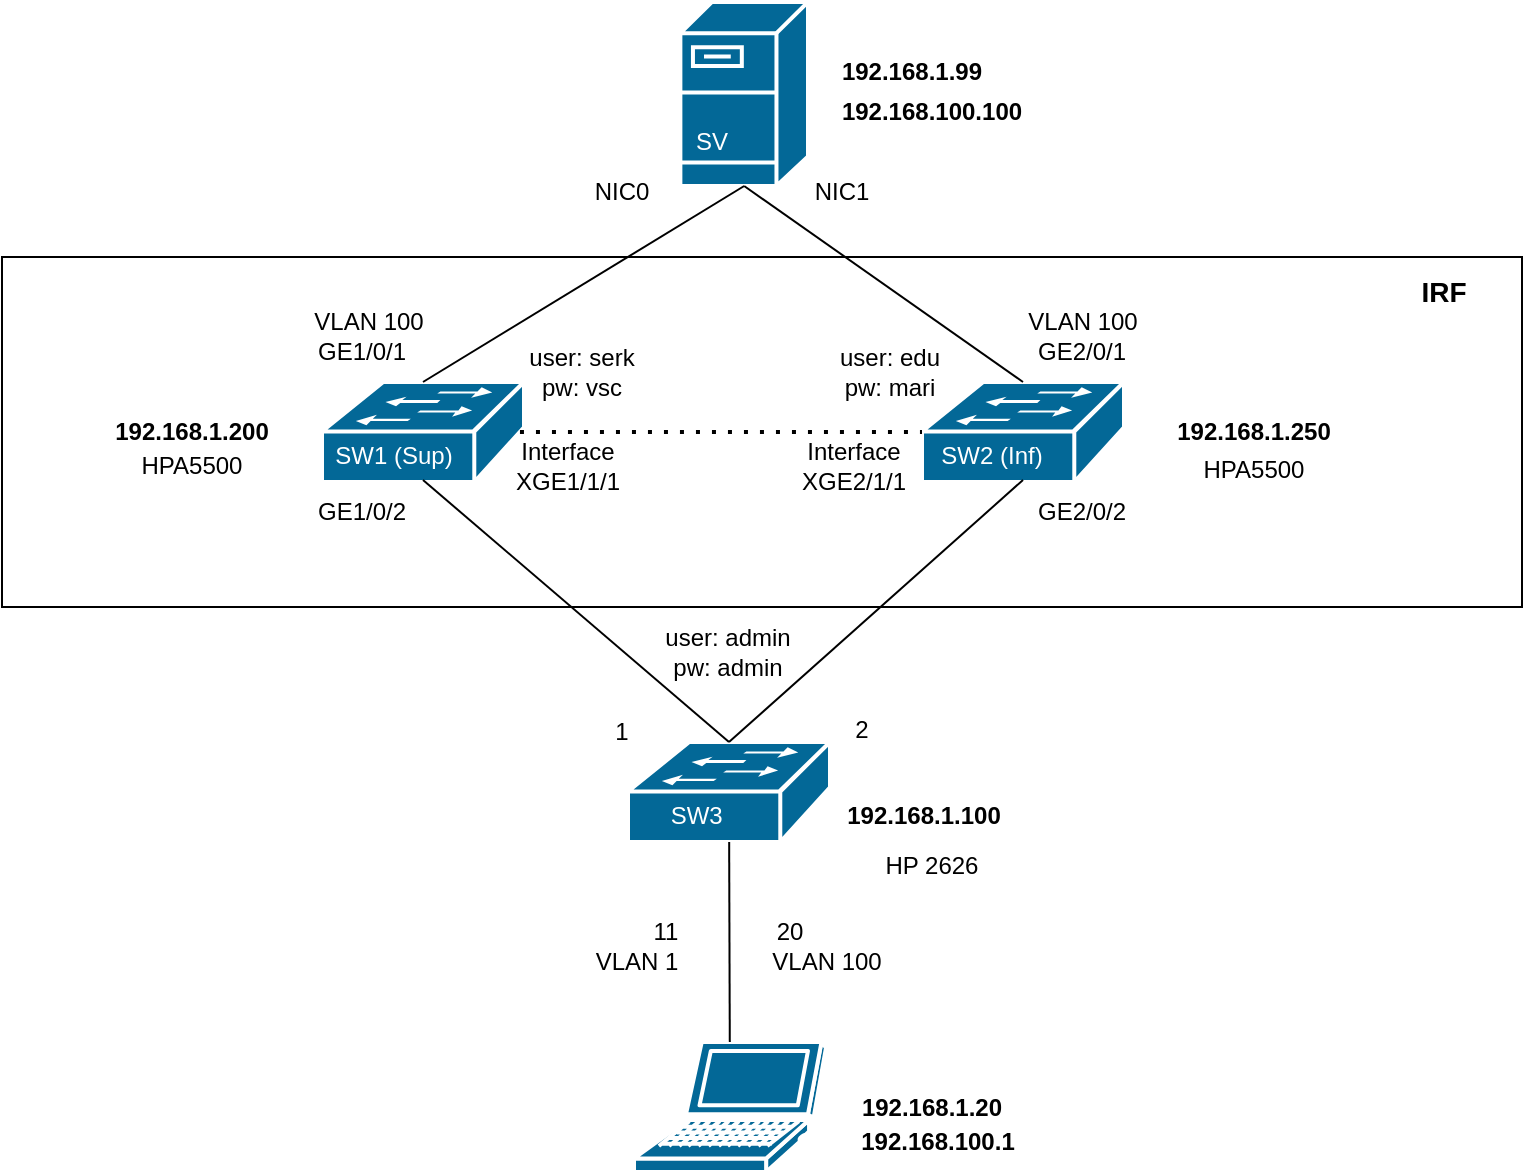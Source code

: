 <mxfile version="15.8.6" type="device"><diagram id="3_hVjAKR3BG_iCWY-KO3" name="Page-1"><mxGraphModel dx="1038" dy="521" grid="1" gridSize="10" guides="1" tooltips="1" connect="1" arrows="1" fold="1" page="1" pageScale="1" pageWidth="827" pageHeight="1169" math="0" shadow="0"><root><mxCell id="0"/><mxCell id="1" parent="0"/><mxCell id="MTjZEaN56mlD2TIXyhYa-2" value="" style="rounded=0;whiteSpace=wrap;html=1;" parent="1" vertex="1"><mxGeometry x="50" y="147.5" width="760" height="175" as="geometry"/></mxCell><mxCell id="qsTZRitt9O_mRz273cVT-1" value="" style="shape=mxgraph.cisco.switches.workgroup_switch;sketch=0;html=1;pointerEvents=1;dashed=0;fillColor=#036897;strokeColor=#ffffff;strokeWidth=2;verticalLabelPosition=bottom;verticalAlign=top;align=center;outlineConnect=0;" parent="1" vertex="1"><mxGeometry x="210" y="210" width="101" height="50" as="geometry"/></mxCell><mxCell id="qsTZRitt9O_mRz273cVT-2" value="" style="shape=mxgraph.cisco.switches.workgroup_switch;sketch=0;html=1;pointerEvents=1;dashed=0;fillColor=#036897;strokeColor=#ffffff;strokeWidth=2;verticalLabelPosition=bottom;verticalAlign=top;align=center;outlineConnect=0;" parent="1" vertex="1"><mxGeometry x="510" y="210" width="101" height="50" as="geometry"/></mxCell><mxCell id="qsTZRitt9O_mRz273cVT-3" value="" style="shape=mxgraph.cisco.switches.workgroup_switch;sketch=0;html=1;pointerEvents=1;dashed=0;fillColor=#036897;strokeColor=#ffffff;strokeWidth=2;verticalLabelPosition=bottom;verticalAlign=top;align=center;outlineConnect=0;" parent="1" vertex="1"><mxGeometry x="363" y="390" width="101" height="50" as="geometry"/></mxCell><mxCell id="qsTZRitt9O_mRz273cVT-4" value="" style="shape=mxgraph.cisco.servers.fileserver;sketch=0;html=1;pointerEvents=1;dashed=0;fillColor=#036897;strokeColor=#ffffff;strokeWidth=2;verticalLabelPosition=bottom;verticalAlign=top;align=center;outlineConnect=0;" parent="1" vertex="1"><mxGeometry x="389.19" y="20" width="63.81" height="92" as="geometry"/></mxCell><mxCell id="qsTZRitt9O_mRz273cVT-6" value="" style="shape=mxgraph.cisco.computers_and_peripherals.laptop;sketch=0;html=1;pointerEvents=1;dashed=0;fillColor=#036897;strokeColor=#ffffff;strokeWidth=2;verticalLabelPosition=bottom;verticalAlign=top;align=center;outlineConnect=0;" parent="1" vertex="1"><mxGeometry x="366" y="540" width="96" height="65" as="geometry"/></mxCell><mxCell id="qsTZRitt9O_mRz273cVT-8" value="" style="endArrow=none;html=1;rounded=0;exitX=0.5;exitY=0;exitDx=0;exitDy=0;exitPerimeter=0;entryX=0.5;entryY=1;entryDx=0;entryDy=0;entryPerimeter=0;" parent="1" source="qsTZRitt9O_mRz273cVT-1" target="qsTZRitt9O_mRz273cVT-4" edge="1"><mxGeometry width="50" height="50" relative="1" as="geometry"><mxPoint x="390" y="220" as="sourcePoint"/><mxPoint x="440" y="170" as="targetPoint"/></mxGeometry></mxCell><mxCell id="qsTZRitt9O_mRz273cVT-10" value="" style="endArrow=none;html=1;rounded=0;entryX=0.5;entryY=1;entryDx=0;entryDy=0;entryPerimeter=0;exitX=0.5;exitY=0;exitDx=0;exitDy=0;exitPerimeter=0;" parent="1" source="qsTZRitt9O_mRz273cVT-2" target="qsTZRitt9O_mRz273cVT-4" edge="1"><mxGeometry width="50" height="50" relative="1" as="geometry"><mxPoint x="390" y="220" as="sourcePoint"/><mxPoint x="440" y="170" as="targetPoint"/></mxGeometry></mxCell><mxCell id="qsTZRitt9O_mRz273cVT-11" value="" style="endArrow=none;html=1;rounded=0;exitX=0.5;exitY=0.98;exitDx=0;exitDy=0;exitPerimeter=0;entryX=0.5;entryY=0;entryDx=0;entryDy=0;entryPerimeter=0;" parent="1" source="qsTZRitt9O_mRz273cVT-1" target="qsTZRitt9O_mRz273cVT-3" edge="1"><mxGeometry width="50" height="50" relative="1" as="geometry"><mxPoint x="380" y="220" as="sourcePoint"/><mxPoint x="440" y="170" as="targetPoint"/></mxGeometry></mxCell><mxCell id="qsTZRitt9O_mRz273cVT-12" value="" style="endArrow=none;html=1;rounded=0;entryX=0.5;entryY=0.98;entryDx=0;entryDy=0;entryPerimeter=0;exitX=0.5;exitY=0;exitDx=0;exitDy=0;exitPerimeter=0;" parent="1" source="qsTZRitt9O_mRz273cVT-3" target="qsTZRitt9O_mRz273cVT-2" edge="1"><mxGeometry width="50" height="50" relative="1" as="geometry"><mxPoint x="390" y="220" as="sourcePoint"/><mxPoint x="440" y="170" as="targetPoint"/></mxGeometry></mxCell><mxCell id="qsTZRitt9O_mRz273cVT-13" value="" style="endArrow=none;dashed=1;html=1;dashPattern=1 3;strokeWidth=2;rounded=0;exitX=0.98;exitY=0.5;exitDx=0;exitDy=0;exitPerimeter=0;" parent="1" source="qsTZRitt9O_mRz273cVT-1" target="qsTZRitt9O_mRz273cVT-2" edge="1"><mxGeometry width="50" height="50" relative="1" as="geometry"><mxPoint x="390" y="220" as="sourcePoint"/><mxPoint x="440" y="170" as="targetPoint"/></mxGeometry></mxCell><mxCell id="qsTZRitt9O_mRz273cVT-15" value="" style="endArrow=none;html=1;rounded=0;" parent="1" source="qsTZRitt9O_mRz273cVT-3" target="qsTZRitt9O_mRz273cVT-6" edge="1"><mxGeometry width="50" height="50" relative="1" as="geometry"><mxPoint x="390" y="420" as="sourcePoint"/><mxPoint x="440" y="370" as="targetPoint"/></mxGeometry></mxCell><mxCell id="qsTZRitt9O_mRz273cVT-17" value="NIC0" style="text;html=1;strokeColor=none;fillColor=none;align=center;verticalAlign=middle;whiteSpace=wrap;rounded=0;" parent="1" vertex="1"><mxGeometry x="330" y="100" width="60" height="30" as="geometry"/></mxCell><mxCell id="qsTZRitt9O_mRz273cVT-18" value="NIC1" style="text;html=1;strokeColor=none;fillColor=none;align=center;verticalAlign=middle;whiteSpace=wrap;rounded=0;" parent="1" vertex="1"><mxGeometry x="440" y="100" width="60" height="30" as="geometry"/></mxCell><mxCell id="qsTZRitt9O_mRz273cVT-19" value="GE1/0/1" style="text;html=1;strokeColor=none;fillColor=none;align=center;verticalAlign=middle;whiteSpace=wrap;rounded=0;" parent="1" vertex="1"><mxGeometry x="200" y="180" width="60" height="30" as="geometry"/></mxCell><mxCell id="qsTZRitt9O_mRz273cVT-20" value="GE2/0/1" style="text;html=1;strokeColor=none;fillColor=none;align=center;verticalAlign=middle;whiteSpace=wrap;rounded=0;" parent="1" vertex="1"><mxGeometry x="560" y="180" width="60" height="30" as="geometry"/></mxCell><mxCell id="qsTZRitt9O_mRz273cVT-21" value="GE1/0/2" style="text;html=1;strokeColor=none;fillColor=none;align=center;verticalAlign=middle;whiteSpace=wrap;rounded=0;" parent="1" vertex="1"><mxGeometry x="200" y="260" width="60" height="30" as="geometry"/></mxCell><mxCell id="qsTZRitt9O_mRz273cVT-22" value="GE2/0/2" style="text;html=1;strokeColor=none;fillColor=none;align=center;verticalAlign=middle;whiteSpace=wrap;rounded=0;" parent="1" vertex="1"><mxGeometry x="560" y="260" width="60" height="30" as="geometry"/></mxCell><mxCell id="qsTZRitt9O_mRz273cVT-23" value="1" style="text;html=1;strokeColor=none;fillColor=none;align=center;verticalAlign=middle;whiteSpace=wrap;rounded=0;" parent="1" vertex="1"><mxGeometry x="330" y="370" width="60" height="30" as="geometry"/></mxCell><mxCell id="qsTZRitt9O_mRz273cVT-24" value="2" style="text;html=1;strokeColor=none;fillColor=none;align=center;verticalAlign=middle;whiteSpace=wrap;rounded=0;" parent="1" vertex="1"><mxGeometry x="450" y="369" width="60" height="30" as="geometry"/></mxCell><mxCell id="qsTZRitt9O_mRz273cVT-25" value="11" style="text;html=1;strokeColor=none;fillColor=none;align=center;verticalAlign=middle;whiteSpace=wrap;rounded=0;" parent="1" vertex="1"><mxGeometry x="352" y="470" width="60" height="30" as="geometry"/></mxCell><mxCell id="qsTZRitt9O_mRz273cVT-26" value="&lt;b&gt;192.168.1.250&lt;br&gt;&lt;/b&gt;" style="text;html=1;strokeColor=none;fillColor=none;align=center;verticalAlign=middle;whiteSpace=wrap;rounded=0;" parent="1" vertex="1"><mxGeometry x="611" y="220" width="130" height="30" as="geometry"/></mxCell><mxCell id="qsTZRitt9O_mRz273cVT-28" value="&lt;b&gt;192.168.1.200&lt;/b&gt;" style="text;html=1;strokeColor=none;fillColor=none;align=center;verticalAlign=middle;whiteSpace=wrap;rounded=0;" parent="1" vertex="1"><mxGeometry x="80" y="220" width="130" height="30" as="geometry"/></mxCell><mxCell id="qsTZRitt9O_mRz273cVT-30" style="edgeStyle=orthogonalEdgeStyle;rounded=0;orthogonalLoop=1;jettySize=auto;html=1;exitX=0.5;exitY=1;exitDx=0;exitDy=0;" parent="1" source="qsTZRitt9O_mRz273cVT-28" target="qsTZRitt9O_mRz273cVT-28" edge="1"><mxGeometry relative="1" as="geometry"/></mxCell><mxCell id="qsTZRitt9O_mRz273cVT-31" value="&lt;font color=&quot;#ffffff&quot;&gt;SW1 (Sup)&lt;/font&gt;" style="text;html=1;strokeColor=none;fillColor=none;align=center;verticalAlign=middle;whiteSpace=wrap;rounded=0;" parent="1" vertex="1"><mxGeometry x="211" y="237" width="70" height="20" as="geometry"/></mxCell><mxCell id="qsTZRitt9O_mRz273cVT-32" value="&lt;font color=&quot;#ffffff&quot;&gt;SW2 (Inf)&lt;/font&gt;" style="text;html=1;strokeColor=none;fillColor=none;align=center;verticalAlign=middle;whiteSpace=wrap;rounded=0;" parent="1" vertex="1"><mxGeometry x="510" y="237" width="70" height="20" as="geometry"/></mxCell><mxCell id="qsTZRitt9O_mRz273cVT-33" value="&lt;font color=&quot;#000000&quot;&gt;HPA5500&lt;/font&gt;" style="text;html=1;strokeColor=none;fillColor=none;align=center;verticalAlign=middle;whiteSpace=wrap;rounded=0;fontColor=#FFFFFF;" parent="1" vertex="1"><mxGeometry x="646" y="240" width="60" height="27" as="geometry"/></mxCell><mxCell id="qsTZRitt9O_mRz273cVT-34" value="&lt;font color=&quot;#000000&quot;&gt;HPA5500&lt;/font&gt;" style="text;html=1;strokeColor=none;fillColor=none;align=center;verticalAlign=middle;whiteSpace=wrap;rounded=0;fontColor=#FFFFFF;" parent="1" vertex="1"><mxGeometry x="115" y="237" width="60" height="30" as="geometry"/></mxCell><mxCell id="qsTZRitt9O_mRz273cVT-35" value="&lt;font color=&quot;#ffffff&quot;&gt;SW3&amp;nbsp;&lt;/font&gt;" style="text;html=1;strokeColor=none;fillColor=none;align=center;verticalAlign=middle;whiteSpace=wrap;rounded=0;" parent="1" vertex="1"><mxGeometry x="364" y="417" width="70" height="20" as="geometry"/></mxCell><mxCell id="qsTZRitt9O_mRz273cVT-36" value="&lt;font color=&quot;#000000&quot;&gt;HP 2626&lt;/font&gt;" style="text;html=1;strokeColor=none;fillColor=none;align=center;verticalAlign=middle;whiteSpace=wrap;rounded=0;fontColor=#FFFFFF;" parent="1" vertex="1"><mxGeometry x="485" y="437" width="60" height="30" as="geometry"/></mxCell><mxCell id="qsTZRitt9O_mRz273cVT-39" value="&lt;font color=&quot;#ffffff&quot;&gt;SV&lt;/font&gt;" style="text;html=1;strokeColor=none;fillColor=none;align=center;verticalAlign=middle;whiteSpace=wrap;rounded=0;" parent="1" vertex="1"><mxGeometry x="370" y="80" width="70" height="20" as="geometry"/></mxCell><mxCell id="REqjiyqOwujxJvuHEKtk-1" value="&lt;b&gt;192.168.1.20&lt;br&gt;&lt;/b&gt;" style="text;html=1;strokeColor=none;fillColor=none;align=center;verticalAlign=middle;whiteSpace=wrap;rounded=0;" parent="1" vertex="1"><mxGeometry x="450" y="555" width="130" height="35" as="geometry"/></mxCell><mxCell id="REqjiyqOwujxJvuHEKtk-2" value="&lt;b&gt;192.168.1.100&lt;br&gt;&lt;/b&gt;" style="text;html=1;strokeColor=none;fillColor=none;align=center;verticalAlign=middle;whiteSpace=wrap;rounded=0;" parent="1" vertex="1"><mxGeometry x="445.81" y="412" width="130" height="30" as="geometry"/></mxCell><mxCell id="qACAYwGb_EUdIR8ZZgvA-1" value="user: serk&lt;br&gt;pw: vsc" style="text;html=1;strokeColor=none;fillColor=none;align=center;verticalAlign=middle;whiteSpace=wrap;rounded=0;" parent="1" vertex="1"><mxGeometry x="310" y="190" width="60" height="30" as="geometry"/></mxCell><mxCell id="qACAYwGb_EUdIR8ZZgvA-2" value="user: edu&lt;br&gt;pw: mari" style="text;html=1;strokeColor=none;fillColor=none;align=center;verticalAlign=middle;whiteSpace=wrap;rounded=0;" parent="1" vertex="1"><mxGeometry x="464" y="190" width="60" height="30" as="geometry"/></mxCell><mxCell id="qACAYwGb_EUdIR8ZZgvA-3" value="user: admin&lt;br&gt;pw: admin" style="text;html=1;strokeColor=none;fillColor=none;align=center;verticalAlign=middle;whiteSpace=wrap;rounded=0;" parent="1" vertex="1"><mxGeometry x="380" y="330" width="65.81" height="30" as="geometry"/></mxCell><mxCell id="a2grdhPa-Lf30a7VbFd9-2" value="&lt;font color=&quot;#000000&quot;&gt;Interface XGE1/1/1&lt;/font&gt;" style="text;html=1;strokeColor=none;fillColor=none;align=center;verticalAlign=middle;whiteSpace=wrap;rounded=0;fontColor=#FFFFFF;" parent="1" vertex="1"><mxGeometry x="303" y="237" width="60" height="30" as="geometry"/></mxCell><mxCell id="a2grdhPa-Lf30a7VbFd9-4" value="&lt;font color=&quot;#000000&quot;&gt;Interface XGE2/1/1&lt;/font&gt;" style="text;html=1;strokeColor=none;fillColor=none;align=center;verticalAlign=middle;whiteSpace=wrap;rounded=0;fontColor=#FFFFFF;" parent="1" vertex="1"><mxGeometry x="445.81" y="237" width="60" height="30" as="geometry"/></mxCell><mxCell id="aIzndt_dhK92WrtsNYRf-1" value="VLAN 100" style="text;html=1;strokeColor=none;fillColor=none;align=center;verticalAlign=middle;whiteSpace=wrap;rounded=0;" vertex="1" parent="1"><mxGeometry x="415" y="490" width="95" height="20" as="geometry"/></mxCell><mxCell id="aIzndt_dhK92WrtsNYRf-2" value="20" style="text;html=1;strokeColor=none;fillColor=none;align=center;verticalAlign=middle;whiteSpace=wrap;rounded=0;" vertex="1" parent="1"><mxGeometry x="414" y="470" width="60" height="30" as="geometry"/></mxCell><mxCell id="aIzndt_dhK92WrtsNYRf-4" value="VLAN 1" style="text;html=1;strokeColor=none;fillColor=none;align=center;verticalAlign=middle;whiteSpace=wrap;rounded=0;" vertex="1" parent="1"><mxGeometry x="320" y="490" width="95" height="20" as="geometry"/></mxCell><mxCell id="aIzndt_dhK92WrtsNYRf-6" value="VLAN 100" style="text;html=1;strokeColor=none;fillColor=none;align=center;verticalAlign=middle;whiteSpace=wrap;rounded=0;" vertex="1" parent="1"><mxGeometry x="186" y="170" width="95" height="20" as="geometry"/></mxCell><mxCell id="aIzndt_dhK92WrtsNYRf-7" value="VLAN 100" style="text;html=1;strokeColor=none;fillColor=none;align=center;verticalAlign=middle;whiteSpace=wrap;rounded=0;" vertex="1" parent="1"><mxGeometry x="542.5" y="170" width="95" height="20" as="geometry"/></mxCell><mxCell id="aIzndt_dhK92WrtsNYRf-8" value="&lt;b&gt;192.168.1.99&lt;br&gt;&lt;/b&gt;" style="text;html=1;strokeColor=none;fillColor=none;align=center;verticalAlign=middle;whiteSpace=wrap;rounded=0;" vertex="1" parent="1"><mxGeometry x="440" y="40" width="130" height="30" as="geometry"/></mxCell><mxCell id="aIzndt_dhK92WrtsNYRf-9" value="&lt;b&gt;192.168.100.100&lt;br&gt;&lt;/b&gt;" style="text;html=1;strokeColor=none;fillColor=none;align=center;verticalAlign=middle;whiteSpace=wrap;rounded=0;" vertex="1" parent="1"><mxGeometry x="450" y="60" width="130" height="30" as="geometry"/></mxCell><mxCell id="aIzndt_dhK92WrtsNYRf-10" value="&lt;b&gt;192.168.100.1&lt;br&gt;&lt;/b&gt;" style="text;html=1;strokeColor=none;fillColor=none;align=center;verticalAlign=middle;whiteSpace=wrap;rounded=0;" vertex="1" parent="1"><mxGeometry x="453" y="575" width="130" height="30" as="geometry"/></mxCell><mxCell id="aIzndt_dhK92WrtsNYRf-13" value="&lt;b&gt;&lt;font style=&quot;font-size: 14px&quot;&gt;IRF&lt;/font&gt;&lt;/b&gt;" style="text;html=1;strokeColor=none;fillColor=none;align=center;verticalAlign=middle;whiteSpace=wrap;rounded=0;" vertex="1" parent="1"><mxGeometry x="741" y="150" width="60" height="30" as="geometry"/></mxCell></root></mxGraphModel></diagram></mxfile>